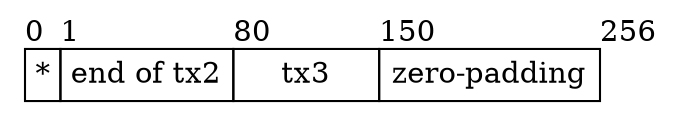 digraph G {
    node [shape = record, penwidth = 0];

    share [label=<
    <table border="0" cellborder="1" cellspacing="0">
        <tr>
            <td width="1" align="left" border="0" cellpadding="0">0</td>
            <td width="79" align="left" border="0" cellpadding="0">1</td>
            <td width="70" align="left" border="0" cellpadding="0">80</td>
            <td width="106" align="left" border="0" cellpadding="0">150</td>
            <td align="left" border="0" cellpadding="0">256</td>
        </tr>
        <tr>
            <td width="1" cellpadding="4">*</td>
            <td width="79" cellpadding="4">end of tx2</td>
            <td width="70" cellpadding="4">tx3</td>
            <td width="106" cellpadding="4">zero-padding</td>
        </tr>
    </table>
    >];
}